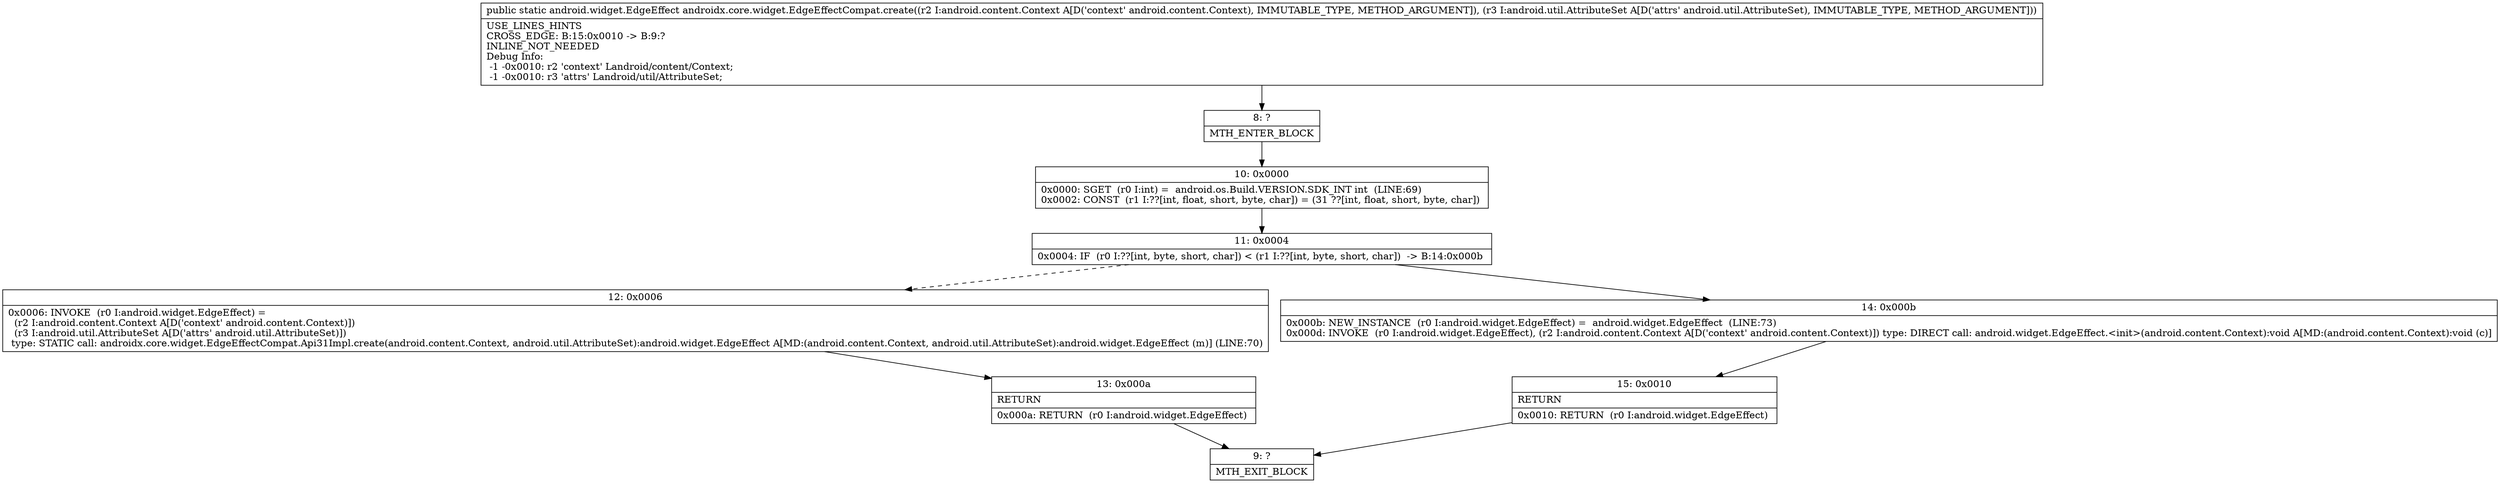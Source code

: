 digraph "CFG forandroidx.core.widget.EdgeEffectCompat.create(Landroid\/content\/Context;Landroid\/util\/AttributeSet;)Landroid\/widget\/EdgeEffect;" {
Node_8 [shape=record,label="{8\:\ ?|MTH_ENTER_BLOCK\l}"];
Node_10 [shape=record,label="{10\:\ 0x0000|0x0000: SGET  (r0 I:int) =  android.os.Build.VERSION.SDK_INT int  (LINE:69)\l0x0002: CONST  (r1 I:??[int, float, short, byte, char]) = (31 ??[int, float, short, byte, char]) \l}"];
Node_11 [shape=record,label="{11\:\ 0x0004|0x0004: IF  (r0 I:??[int, byte, short, char]) \< (r1 I:??[int, byte, short, char])  \-\> B:14:0x000b \l}"];
Node_12 [shape=record,label="{12\:\ 0x0006|0x0006: INVOKE  (r0 I:android.widget.EdgeEffect) = \l  (r2 I:android.content.Context A[D('context' android.content.Context)])\l  (r3 I:android.util.AttributeSet A[D('attrs' android.util.AttributeSet)])\l type: STATIC call: androidx.core.widget.EdgeEffectCompat.Api31Impl.create(android.content.Context, android.util.AttributeSet):android.widget.EdgeEffect A[MD:(android.content.Context, android.util.AttributeSet):android.widget.EdgeEffect (m)] (LINE:70)\l}"];
Node_13 [shape=record,label="{13\:\ 0x000a|RETURN\l|0x000a: RETURN  (r0 I:android.widget.EdgeEffect) \l}"];
Node_9 [shape=record,label="{9\:\ ?|MTH_EXIT_BLOCK\l}"];
Node_14 [shape=record,label="{14\:\ 0x000b|0x000b: NEW_INSTANCE  (r0 I:android.widget.EdgeEffect) =  android.widget.EdgeEffect  (LINE:73)\l0x000d: INVOKE  (r0 I:android.widget.EdgeEffect), (r2 I:android.content.Context A[D('context' android.content.Context)]) type: DIRECT call: android.widget.EdgeEffect.\<init\>(android.content.Context):void A[MD:(android.content.Context):void (c)]\l}"];
Node_15 [shape=record,label="{15\:\ 0x0010|RETURN\l|0x0010: RETURN  (r0 I:android.widget.EdgeEffect) \l}"];
MethodNode[shape=record,label="{public static android.widget.EdgeEffect androidx.core.widget.EdgeEffectCompat.create((r2 I:android.content.Context A[D('context' android.content.Context), IMMUTABLE_TYPE, METHOD_ARGUMENT]), (r3 I:android.util.AttributeSet A[D('attrs' android.util.AttributeSet), IMMUTABLE_TYPE, METHOD_ARGUMENT]))  | USE_LINES_HINTS\lCROSS_EDGE: B:15:0x0010 \-\> B:9:?\lINLINE_NOT_NEEDED\lDebug Info:\l  \-1 \-0x0010: r2 'context' Landroid\/content\/Context;\l  \-1 \-0x0010: r3 'attrs' Landroid\/util\/AttributeSet;\l}"];
MethodNode -> Node_8;Node_8 -> Node_10;
Node_10 -> Node_11;
Node_11 -> Node_12[style=dashed];
Node_11 -> Node_14;
Node_12 -> Node_13;
Node_13 -> Node_9;
Node_14 -> Node_15;
Node_15 -> Node_9;
}


